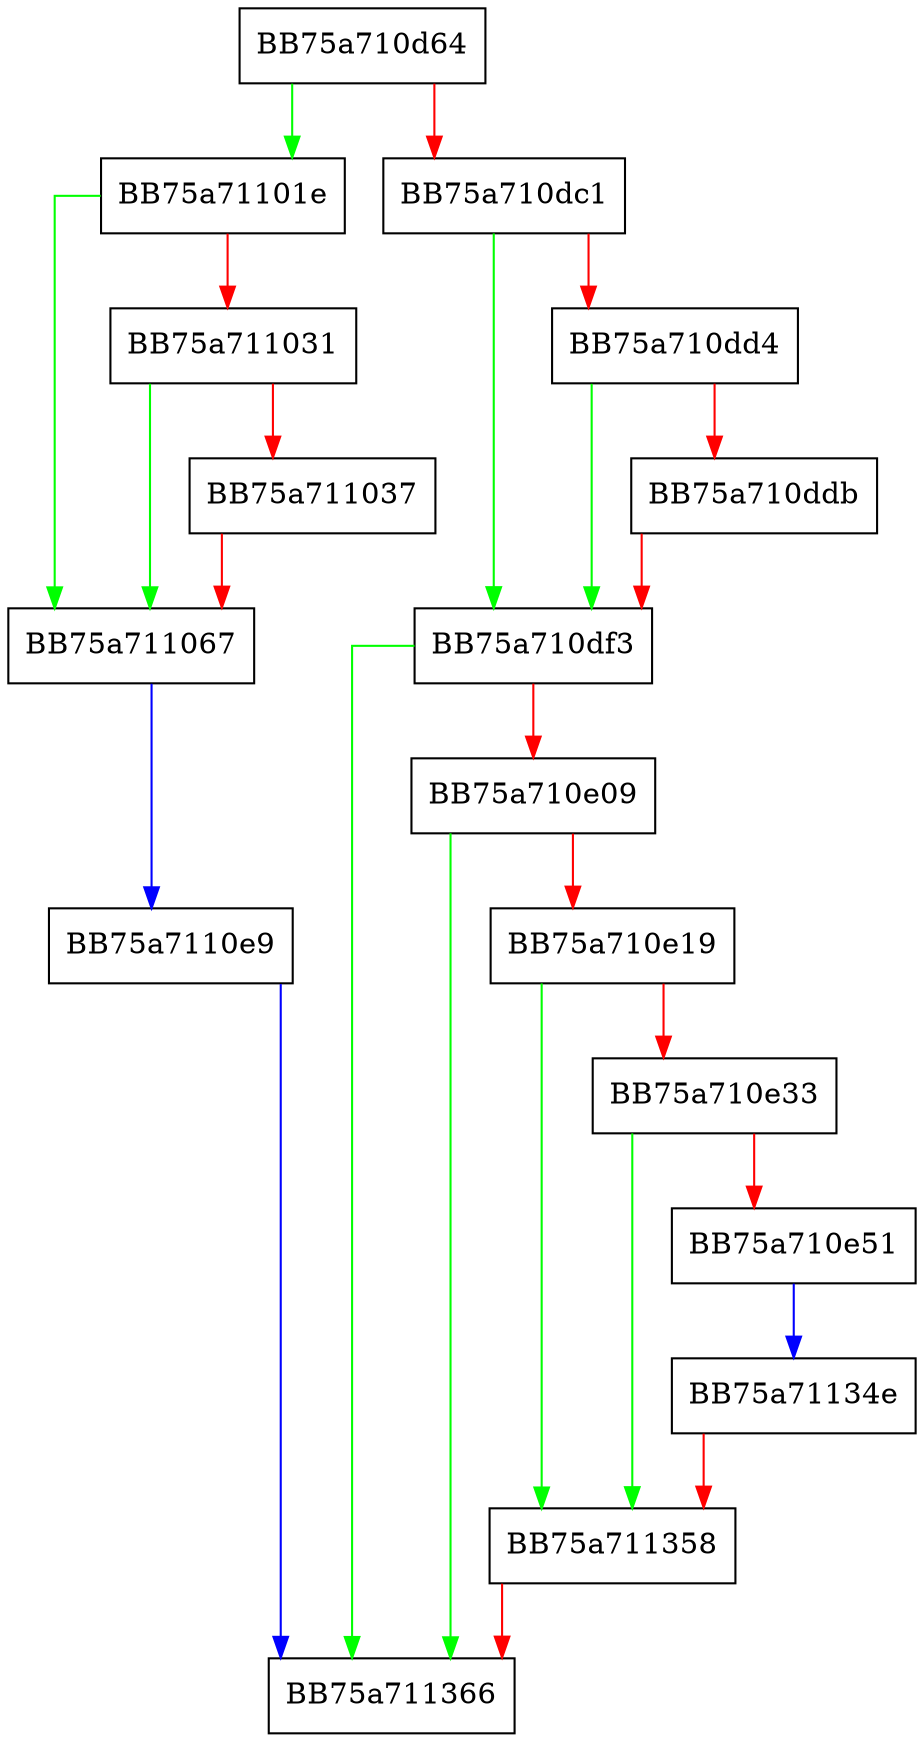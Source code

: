 digraph initDatabasePaths {
  node [shape="box"];
  graph [splines=ortho];
  BB75a710d64 -> BB75a71101e [color="green"];
  BB75a710d64 -> BB75a710dc1 [color="red"];
  BB75a710dc1 -> BB75a710df3 [color="green"];
  BB75a710dc1 -> BB75a710dd4 [color="red"];
  BB75a710dd4 -> BB75a710df3 [color="green"];
  BB75a710dd4 -> BB75a710ddb [color="red"];
  BB75a710ddb -> BB75a710df3 [color="red"];
  BB75a710df3 -> BB75a711366 [color="green"];
  BB75a710df3 -> BB75a710e09 [color="red"];
  BB75a710e09 -> BB75a711366 [color="green"];
  BB75a710e09 -> BB75a710e19 [color="red"];
  BB75a710e19 -> BB75a711358 [color="green"];
  BB75a710e19 -> BB75a710e33 [color="red"];
  BB75a710e33 -> BB75a711358 [color="green"];
  BB75a710e33 -> BB75a710e51 [color="red"];
  BB75a710e51 -> BB75a71134e [color="blue"];
  BB75a71101e -> BB75a711067 [color="green"];
  BB75a71101e -> BB75a711031 [color="red"];
  BB75a711031 -> BB75a711067 [color="green"];
  BB75a711031 -> BB75a711037 [color="red"];
  BB75a711037 -> BB75a711067 [color="red"];
  BB75a711067 -> BB75a7110e9 [color="blue"];
  BB75a7110e9 -> BB75a711366 [color="blue"];
  BB75a71134e -> BB75a711358 [color="red"];
  BB75a711358 -> BB75a711366 [color="red"];
}